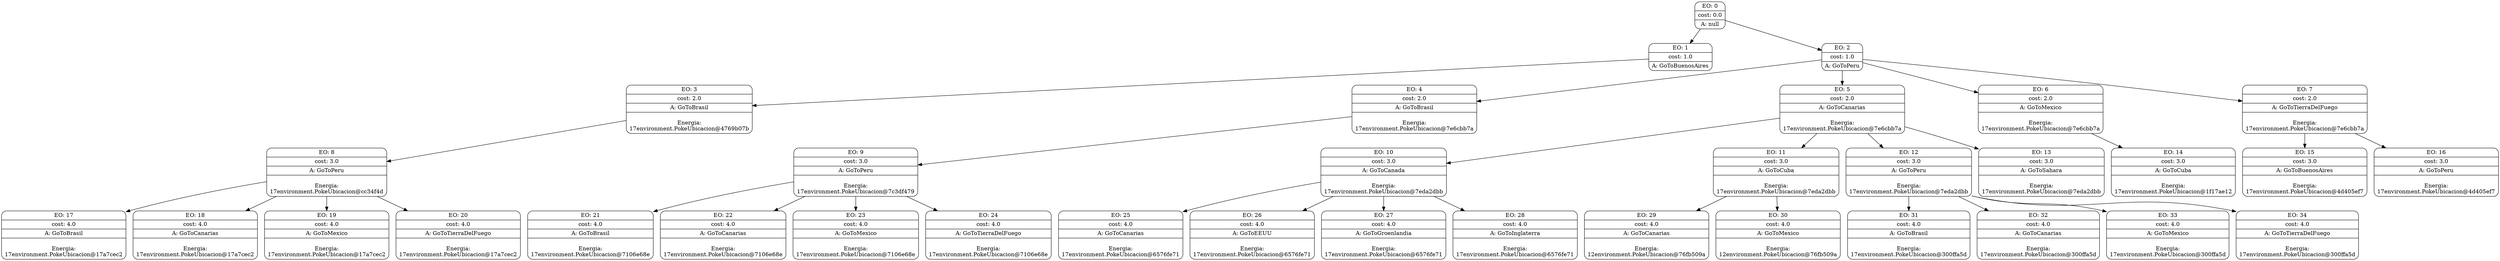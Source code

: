 digraph g {
node [shape = Mrecord];
nodo0[label="{EO: 0|cost: 0.0|A: null}"]
nodo1[label="{EO: 1|cost: 1.0|A: GoToBuenosAires}"]
nodo3[label="{EO: 3|cost: 2.0|A: GoToBrasil|{\nEnergia:\n17environment.PokeUbicacion@4769b07b\n}}"]
nodo8[label="{EO: 8|cost: 3.0|A: GoToPeru|{\nEnergia:\n17environment.PokeUbicacion@cc34f4d\n}}"]
nodo17[label="{EO: 17|cost: 4.0|A: GoToBrasil|{\nEnergia:\n17environment.PokeUbicacion@17a7cec2\n}}"]

nodo8 -> nodo17;
nodo18[label="{EO: 18|cost: 4.0|A: GoToCanarias|{\nEnergia:\n17environment.PokeUbicacion@17a7cec2\n}}"]

nodo8 -> nodo18;
nodo19[label="{EO: 19|cost: 4.0|A: GoToMexico|{\nEnergia:\n17environment.PokeUbicacion@17a7cec2\n}}"]

nodo8 -> nodo19;
nodo20[label="{EO: 20|cost: 4.0|A: GoToTierraDelFuego|{\nEnergia:\n17environment.PokeUbicacion@17a7cec2\n}}"]

nodo8 -> nodo20;

nodo3 -> nodo8;

nodo1 -> nodo3;

nodo0 -> nodo1;
nodo2[label="{EO: 2|cost: 1.0|A: GoToPeru}"]
nodo4[label="{EO: 4|cost: 2.0|A: GoToBrasil|{\nEnergia:\n17environment.PokeUbicacion@7e6cbb7a\n}}"]
nodo9[label="{EO: 9|cost: 3.0|A: GoToPeru|{\nEnergia:\n17environment.PokeUbicacion@7c3df479\n}}"]
nodo21[label="{EO: 21|cost: 4.0|A: GoToBrasil|{\nEnergia:\n17environment.PokeUbicacion@7106e68e\n}}"]

nodo9 -> nodo21;
nodo22[label="{EO: 22|cost: 4.0|A: GoToCanarias|{\nEnergia:\n17environment.PokeUbicacion@7106e68e\n}}"]

nodo9 -> nodo22;
nodo23[label="{EO: 23|cost: 4.0|A: GoToMexico|{\nEnergia:\n17environment.PokeUbicacion@7106e68e\n}}"]

nodo9 -> nodo23;
nodo24[label="{EO: 24|cost: 4.0|A: GoToTierraDelFuego|{\nEnergia:\n17environment.PokeUbicacion@7106e68e\n}}"]

nodo9 -> nodo24;

nodo4 -> nodo9;

nodo2 -> nodo4;
nodo5[label="{EO: 5|cost: 2.0|A: GoToCanarias|{\nEnergia:\n17environment.PokeUbicacion@7e6cbb7a\n}}"]
nodo10[label="{EO: 10|cost: 3.0|A: GoToCanada|{\nEnergia:\n17environment.PokeUbicacion@7eda2dbb\n}}"]
nodo25[label="{EO: 25|cost: 4.0|A: GoToCanarias|{\nEnergia:\n17environment.PokeUbicacion@6576fe71\n}}"]

nodo10 -> nodo25;
nodo26[label="{EO: 26|cost: 4.0|A: GoToEEUU|{\nEnergia:\n17environment.PokeUbicacion@6576fe71\n}}"]

nodo10 -> nodo26;
nodo27[label="{EO: 27|cost: 4.0|A: GoToGroenlandia|{\nEnergia:\n17environment.PokeUbicacion@6576fe71\n}}"]

nodo10 -> nodo27;
nodo28[label="{EO: 28|cost: 4.0|A: GoToInglaterra|{\nEnergia:\n17environment.PokeUbicacion@6576fe71\n}}"]

nodo10 -> nodo28;

nodo5 -> nodo10;
nodo11[label="{EO: 11|cost: 3.0|A: GoToCuba|{\nEnergia:\n17environment.PokeUbicacion@7eda2dbb\n}}"]
nodo29[label="{EO: 29|cost: 4.0|A: GoToCanarias|{\nEnergia:\n12environment.PokeUbicacion@76fb509a\n}}"]

nodo11 -> nodo29;
nodo30[label="{EO: 30|cost: 4.0|A: GoToMexico|{\nEnergia:\n12environment.PokeUbicacion@76fb509a\n}}"]

nodo11 -> nodo30;

nodo5 -> nodo11;
nodo12[label="{EO: 12|cost: 3.0|A: GoToPeru|{\nEnergia:\n17environment.PokeUbicacion@7eda2dbb\n}}"]
nodo31[label="{EO: 31|cost: 4.0|A: GoToBrasil|{\nEnergia:\n17environment.PokeUbicacion@300ffa5d\n}}"]

nodo12 -> nodo31;
nodo32[label="{EO: 32|cost: 4.0|A: GoToCanarias|{\nEnergia:\n17environment.PokeUbicacion@300ffa5d\n}}"]

nodo12 -> nodo32;
nodo33[label="{EO: 33|cost: 4.0|A: GoToMexico|{\nEnergia:\n17environment.PokeUbicacion@300ffa5d\n}}"]

nodo12 -> nodo33;
nodo34[label="{EO: 34|cost: 4.0|A: GoToTierraDelFuego|{\nEnergia:\n17environment.PokeUbicacion@300ffa5d\n}}"]

nodo12 -> nodo34;

nodo5 -> nodo12;
nodo13[label="{EO: 13|cost: 3.0|A: GoToSahara|{\nEnergia:\n17environment.PokeUbicacion@7eda2dbb\n}}"]

nodo5 -> nodo13;

nodo2 -> nodo5;
nodo6[label="{EO: 6|cost: 2.0|A: GoToMexico|{\nEnergia:\n17environment.PokeUbicacion@7e6cbb7a\n}}"]
nodo14[label="{EO: 14|cost: 3.0|A: GoToCuba|{\nEnergia:\n17environment.PokeUbicacion@1f17ae12\n}}"]

nodo6 -> nodo14;

nodo2 -> nodo6;
nodo7[label="{EO: 7|cost: 2.0|A: GoToTierraDelFuego|{\nEnergia:\n17environment.PokeUbicacion@7e6cbb7a\n}}"]
nodo15[label="{EO: 15|cost: 3.0|A: GoToBuenosAires|{\nEnergia:\n17environment.PokeUbicacion@4d405ef7\n}}"]

nodo7 -> nodo15;
nodo16[label="{EO: 16|cost: 3.0|A: GoToPeru|{\nEnergia:\n17environment.PokeUbicacion@4d405ef7\n}}"]

nodo7 -> nodo16;

nodo2 -> nodo7;

nodo0 -> nodo2;


}